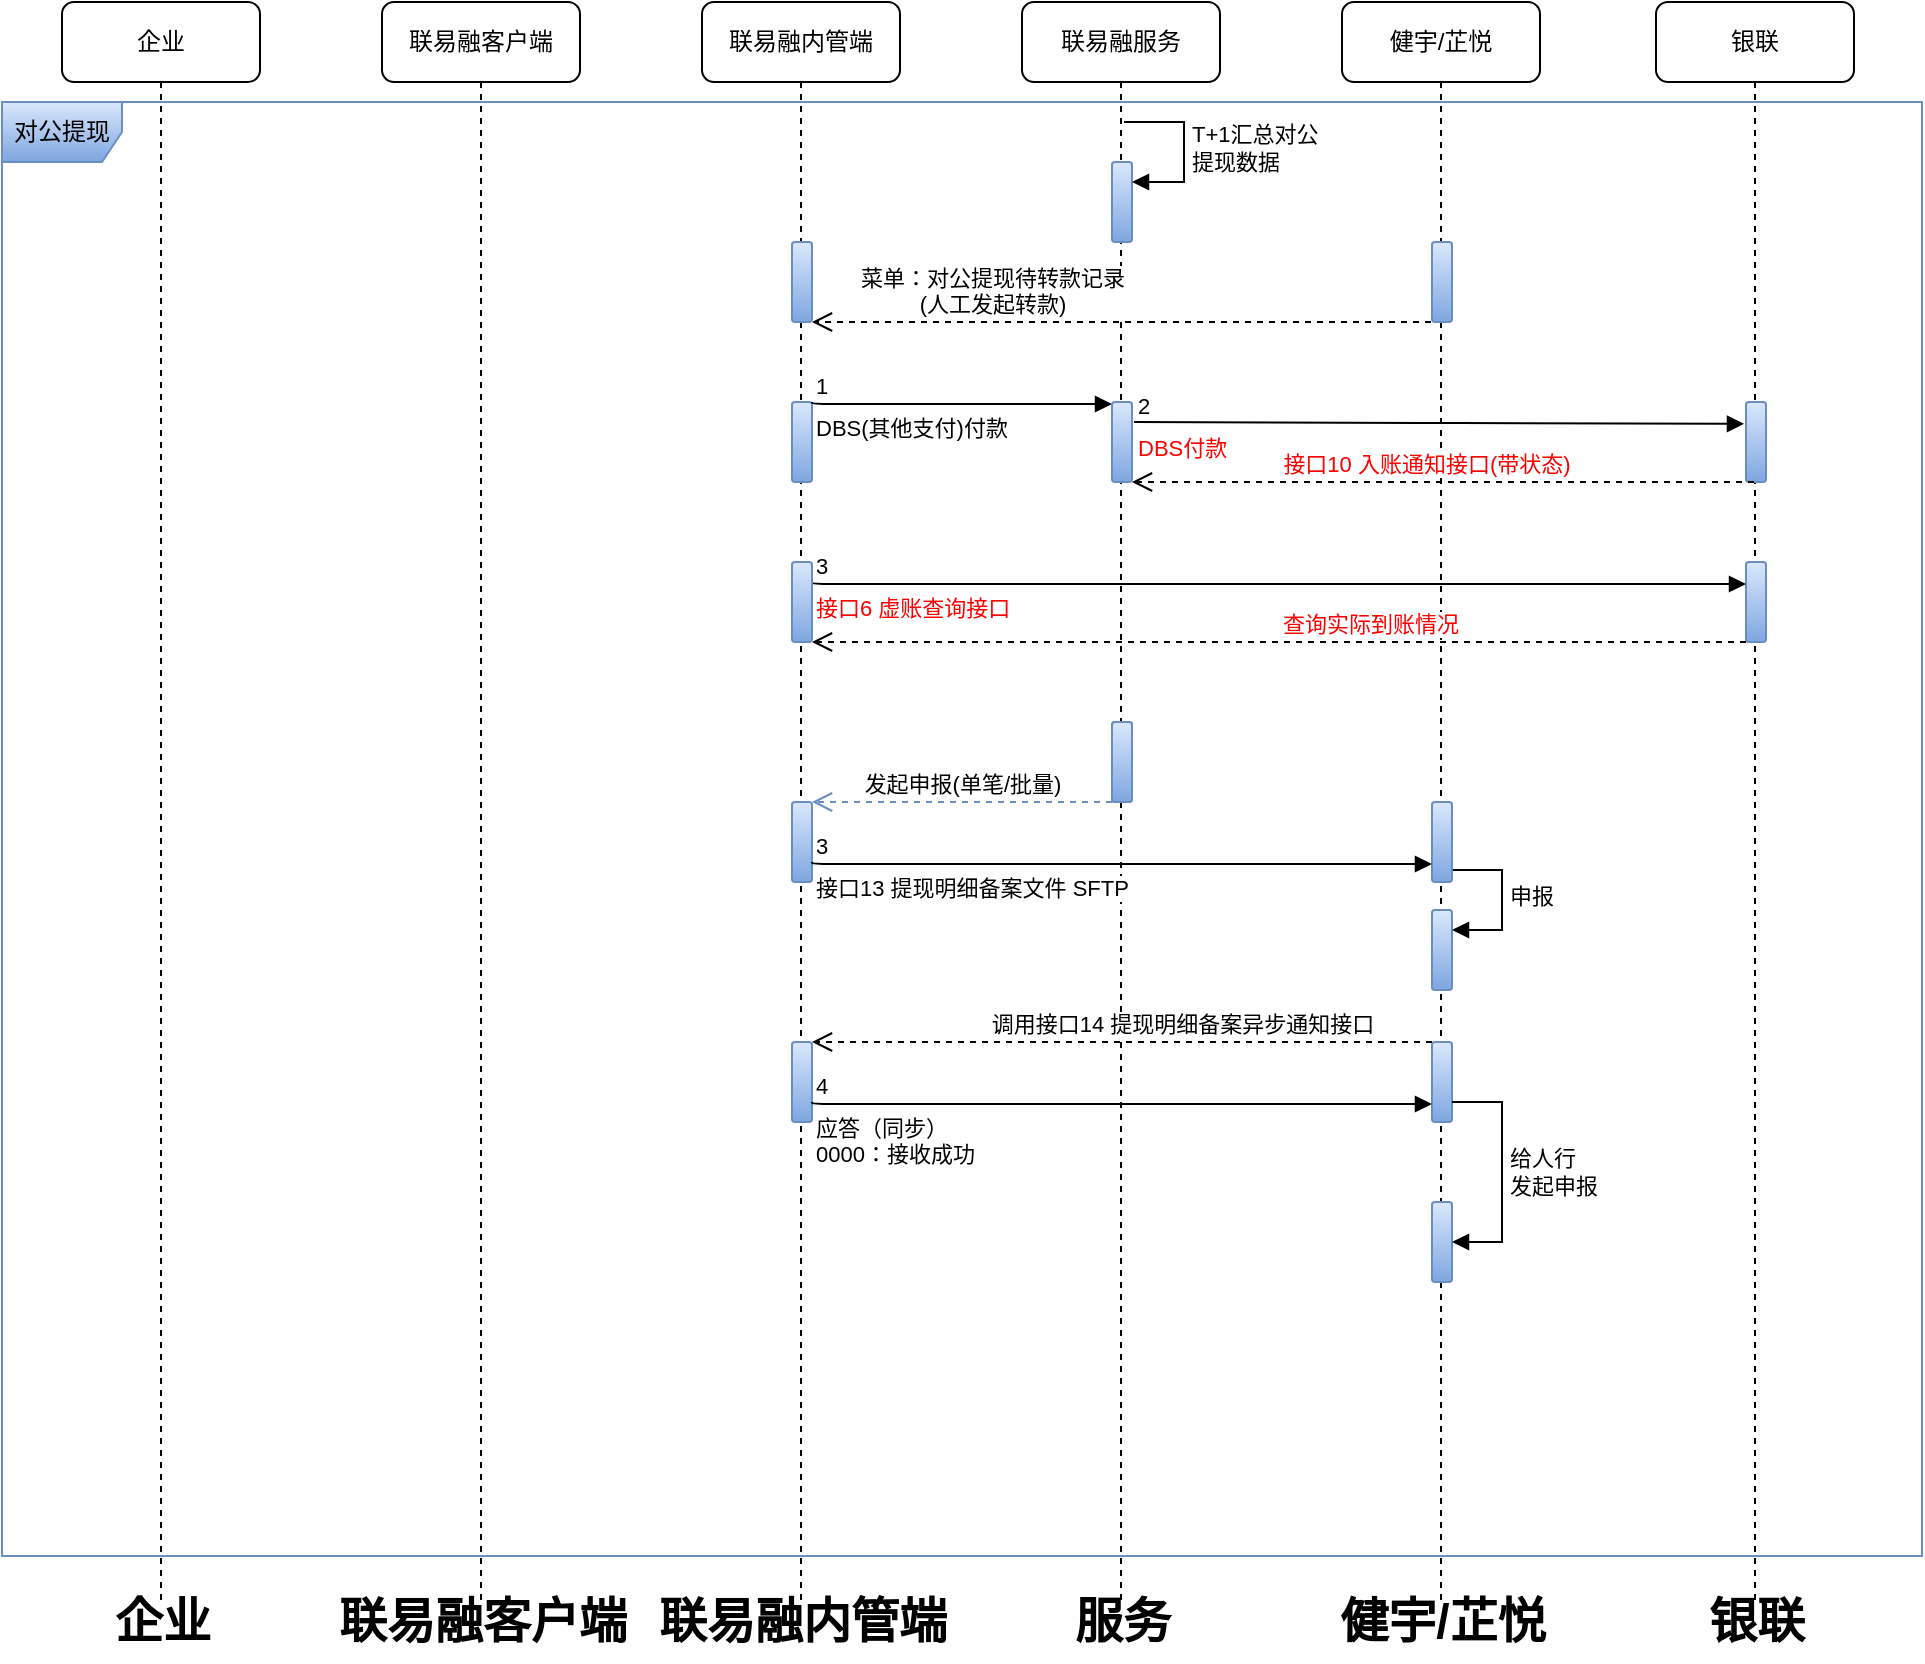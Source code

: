 <mxfile version="21.5.2" type="github">
  <diagram name="第 1 页" id="cecb9tNHnT4WKb9MnGJK">
    <mxGraphModel dx="1445" dy="774" grid="1" gridSize="10" guides="1" tooltips="1" connect="1" arrows="1" fold="1" page="1" pageScale="1" pageWidth="827" pageHeight="1169" math="0" shadow="0">
      <root>
        <mxCell id="0" />
        <mxCell id="1" parent="0" />
        <mxCell id="uzARrTuZSLdGQsg_Jb-Q-1" value="企业" style="shape=umlLifeline;perimeter=lifelinePerimeter;whiteSpace=wrap;html=1;container=1;dropTarget=0;collapsible=0;recursiveResize=0;outlineConnect=0;portConstraint=eastwest;newEdgeStyle={&quot;edgeStyle&quot;:&quot;elbowEdgeStyle&quot;,&quot;elbow&quot;:&quot;vertical&quot;,&quot;curved&quot;:0,&quot;rounded&quot;:0};rounded=1;" vertex="1" parent="1">
          <mxGeometry x="30" y="40" width="99" height="800" as="geometry" />
        </mxCell>
        <mxCell id="uzARrTuZSLdGQsg_Jb-Q-2" value="联易融客户端" style="shape=umlLifeline;perimeter=lifelinePerimeter;whiteSpace=wrap;html=1;container=1;dropTarget=0;collapsible=0;recursiveResize=0;outlineConnect=0;portConstraint=eastwest;newEdgeStyle={&quot;edgeStyle&quot;:&quot;elbowEdgeStyle&quot;,&quot;elbow&quot;:&quot;vertical&quot;,&quot;curved&quot;:0,&quot;rounded&quot;:0};rounded=1;" vertex="1" parent="1">
          <mxGeometry x="190" y="40" width="99" height="800" as="geometry" />
        </mxCell>
        <mxCell id="uzARrTuZSLdGQsg_Jb-Q-3" value="联易融内管端" style="shape=umlLifeline;perimeter=lifelinePerimeter;whiteSpace=wrap;html=1;container=1;dropTarget=0;collapsible=0;recursiveResize=0;outlineConnect=0;portConstraint=eastwest;newEdgeStyle={&quot;edgeStyle&quot;:&quot;elbowEdgeStyle&quot;,&quot;elbow&quot;:&quot;vertical&quot;,&quot;curved&quot;:0,&quot;rounded&quot;:0};rounded=1;" vertex="1" parent="1">
          <mxGeometry x="350" y="40" width="99" height="800" as="geometry" />
        </mxCell>
        <mxCell id="uzARrTuZSLdGQsg_Jb-Q-4" value="" style="html=1;points=[];perimeter=orthogonalPerimeter;outlineConnect=0;targetShapes=umlLifeline;portConstraint=eastwest;newEdgeStyle={&quot;edgeStyle&quot;:&quot;elbowEdgeStyle&quot;,&quot;elbow&quot;:&quot;vertical&quot;,&quot;curved&quot;:0,&quot;rounded&quot;:0};fillColor=#dae8fc;gradientColor=#7ea6e0;strokeColor=#6c8ebf;rounded=1;" vertex="1" parent="uzARrTuZSLdGQsg_Jb-Q-3">
          <mxGeometry x="45" y="200" width="10" height="40" as="geometry" />
        </mxCell>
        <mxCell id="uzARrTuZSLdGQsg_Jb-Q-5" value="联易融服务" style="shape=umlLifeline;perimeter=lifelinePerimeter;whiteSpace=wrap;html=1;container=1;dropTarget=0;collapsible=0;recursiveResize=0;outlineConnect=0;portConstraint=eastwest;newEdgeStyle={&quot;edgeStyle&quot;:&quot;elbowEdgeStyle&quot;,&quot;elbow&quot;:&quot;vertical&quot;,&quot;curved&quot;:0,&quot;rounded&quot;:0};rounded=1;" vertex="1" parent="1">
          <mxGeometry x="510" y="40" width="99" height="800" as="geometry" />
        </mxCell>
        <mxCell id="uzARrTuZSLdGQsg_Jb-Q-6" value="" style="html=1;points=[];perimeter=orthogonalPerimeter;outlineConnect=0;targetShapes=umlLifeline;portConstraint=eastwest;newEdgeStyle={&quot;edgeStyle&quot;:&quot;elbowEdgeStyle&quot;,&quot;elbow&quot;:&quot;vertical&quot;,&quot;curved&quot;:0,&quot;rounded&quot;:0};fillColor=#dae8fc;strokeColor=#6c8ebf;gradientColor=#7ea6e0;rounded=1;" vertex="1" parent="uzARrTuZSLdGQsg_Jb-Q-5">
          <mxGeometry x="45" y="80" width="10" height="40" as="geometry" />
        </mxCell>
        <mxCell id="uzARrTuZSLdGQsg_Jb-Q-7" value="T+1汇总对公&lt;br&gt;提现数据" style="html=1;align=left;spacingLeft=2;endArrow=block;rounded=1;edgeStyle=orthogonalEdgeStyle;curved=0;rounded=0;" edge="1" parent="uzARrTuZSLdGQsg_Jb-Q-5" target="uzARrTuZSLdGQsg_Jb-Q-6">
          <mxGeometry relative="1" as="geometry">
            <mxPoint x="51" y="60" as="sourcePoint" />
            <Array as="points">
              <mxPoint x="81" y="90" />
            </Array>
          </mxGeometry>
        </mxCell>
        <mxCell id="uzARrTuZSLdGQsg_Jb-Q-8" value="健宇/芷悦" style="shape=umlLifeline;perimeter=lifelinePerimeter;whiteSpace=wrap;html=1;container=1;dropTarget=0;collapsible=0;recursiveResize=0;outlineConnect=0;portConstraint=eastwest;newEdgeStyle={&quot;edgeStyle&quot;:&quot;elbowEdgeStyle&quot;,&quot;elbow&quot;:&quot;vertical&quot;,&quot;curved&quot;:0,&quot;rounded&quot;:0};rounded=1;" vertex="1" parent="1">
          <mxGeometry x="670" y="40" width="99" height="800" as="geometry" />
        </mxCell>
        <mxCell id="uzARrTuZSLdGQsg_Jb-Q-9" value="" style="html=1;points=[];perimeter=orthogonalPerimeter;outlineConnect=0;targetShapes=umlLifeline;portConstraint=eastwest;newEdgeStyle={&quot;edgeStyle&quot;:&quot;elbowEdgeStyle&quot;,&quot;elbow&quot;:&quot;vertical&quot;,&quot;curved&quot;:0,&quot;rounded&quot;:0};fillColor=#dae8fc;gradientColor=#7ea6e0;strokeColor=#6c8ebf;rounded=1;" vertex="1" parent="uzARrTuZSLdGQsg_Jb-Q-8">
          <mxGeometry x="45" y="120" width="10" height="40" as="geometry" />
        </mxCell>
        <mxCell id="uzARrTuZSLdGQsg_Jb-Q-10" value="" style="html=1;points=[];perimeter=orthogonalPerimeter;outlineConnect=0;targetShapes=umlLifeline;portConstraint=eastwest;newEdgeStyle={&quot;edgeStyle&quot;:&quot;elbowEdgeStyle&quot;,&quot;elbow&quot;:&quot;vertical&quot;,&quot;curved&quot;:0,&quot;rounded&quot;:0};fillColor=#dae8fc;gradientColor=#7ea6e0;strokeColor=#6c8ebf;rounded=1;" vertex="1" parent="uzARrTuZSLdGQsg_Jb-Q-8">
          <mxGeometry x="45" y="454" width="10" height="40" as="geometry" />
        </mxCell>
        <mxCell id="uzARrTuZSLdGQsg_Jb-Q-11" value="申报" style="html=1;align=left;spacingLeft=2;endArrow=block;rounded=1;edgeStyle=orthogonalEdgeStyle;curved=0;rounded=0;" edge="1" parent="uzARrTuZSLdGQsg_Jb-Q-8" target="uzARrTuZSLdGQsg_Jb-Q-10">
          <mxGeometry relative="1" as="geometry">
            <mxPoint x="50" y="434" as="sourcePoint" />
            <Array as="points">
              <mxPoint x="80" y="464" />
            </Array>
          </mxGeometry>
        </mxCell>
        <mxCell id="uzARrTuZSLdGQsg_Jb-Q-12" value="" style="html=1;points=[];perimeter=orthogonalPerimeter;outlineConnect=0;targetShapes=umlLifeline;portConstraint=eastwest;newEdgeStyle={&quot;edgeStyle&quot;:&quot;elbowEdgeStyle&quot;,&quot;elbow&quot;:&quot;vertical&quot;,&quot;curved&quot;:0,&quot;rounded&quot;:0};fillColor=#dae8fc;gradientColor=#7ea6e0;strokeColor=#6c8ebf;rounded=1;" vertex="1" parent="uzARrTuZSLdGQsg_Jb-Q-8">
          <mxGeometry x="45" y="520" width="10" height="40" as="geometry" />
        </mxCell>
        <mxCell id="uzARrTuZSLdGQsg_Jb-Q-13" value="" style="html=1;points=[];perimeter=orthogonalPerimeter;outlineConnect=0;targetShapes=umlLifeline;portConstraint=eastwest;newEdgeStyle={&quot;edgeStyle&quot;:&quot;elbowEdgeStyle&quot;,&quot;elbow&quot;:&quot;vertical&quot;,&quot;curved&quot;:0,&quot;rounded&quot;:0};fillColor=#dae8fc;strokeColor=#6c8ebf;rounded=1;gradientColor=#7ea6e0;" vertex="1" parent="uzARrTuZSLdGQsg_Jb-Q-8">
          <mxGeometry x="-275" y="400" width="10" height="40" as="geometry" />
        </mxCell>
        <mxCell id="uzARrTuZSLdGQsg_Jb-Q-14" value="" style="html=1;points=[];perimeter=orthogonalPerimeter;outlineConnect=0;targetShapes=umlLifeline;portConstraint=eastwest;newEdgeStyle={&quot;edgeStyle&quot;:&quot;elbowEdgeStyle&quot;,&quot;elbow&quot;:&quot;vertical&quot;,&quot;curved&quot;:0,&quot;rounded&quot;:0};fillColor=#dae8fc;strokeColor=#6c8ebf;rounded=1;gradientColor=#7ea6e0;" vertex="1" parent="uzARrTuZSLdGQsg_Jb-Q-8">
          <mxGeometry x="45" y="400" width="10" height="40" as="geometry" />
        </mxCell>
        <mxCell id="uzARrTuZSLdGQsg_Jb-Q-15" value="" style="html=1;points=[];perimeter=orthogonalPerimeter;outlineConnect=0;targetShapes=umlLifeline;portConstraint=eastwest;newEdgeStyle={&quot;edgeStyle&quot;:&quot;elbowEdgeStyle&quot;,&quot;elbow&quot;:&quot;vertical&quot;,&quot;curved&quot;:0,&quot;rounded&quot;:0};fillColor=#dae8fc;gradientColor=#7ea6e0;strokeColor=#6c8ebf;rounded=1;" vertex="1" parent="uzARrTuZSLdGQsg_Jb-Q-8">
          <mxGeometry x="-115" y="360" width="10" height="40" as="geometry" />
        </mxCell>
        <mxCell id="uzARrTuZSLdGQsg_Jb-Q-16" value="&lt;font&gt;发起申报(单笔/批量)&lt;/font&gt;" style="html=1;verticalAlign=bottom;endArrow=open;dashed=1;endSize=8;edgeStyle=elbowEdgeStyle;elbow=vertical;curved=0;rounded=1;fillColor=#dae8fc;gradientColor=#7ea6e0;strokeColor=#6c8ebf;fontColor=#000000;" edge="1" parent="uzARrTuZSLdGQsg_Jb-Q-8">
          <mxGeometry relative="1" as="geometry">
            <mxPoint x="-115" y="400" as="sourcePoint" />
            <mxPoint x="-265" y="400" as="targetPoint" />
            <Array as="points">
              <mxPoint x="-240" y="400" />
            </Array>
            <mxPoint as="offset" />
          </mxGeometry>
        </mxCell>
        <mxCell id="uzARrTuZSLdGQsg_Jb-Q-17" value="接口13 提现明细备案文件 SFTP" style="endArrow=block;endFill=1;html=1;edgeStyle=orthogonalEdgeStyle;align=left;verticalAlign=top;rounded=1;" edge="1" parent="uzARrTuZSLdGQsg_Jb-Q-8">
          <mxGeometry x="-1" relative="1" as="geometry">
            <mxPoint x="-265" y="430" as="sourcePoint" />
            <mxPoint x="45" y="431" as="targetPoint" />
            <Array as="points">
              <mxPoint x="-265" y="431" />
            </Array>
            <mxPoint as="offset" />
          </mxGeometry>
        </mxCell>
        <mxCell id="uzARrTuZSLdGQsg_Jb-Q-18" value="3" style="edgeLabel;resizable=0;html=1;align=left;verticalAlign=bottom;rounded=1;" connectable="0" vertex="1" parent="uzARrTuZSLdGQsg_Jb-Q-17">
          <mxGeometry x="-1" relative="1" as="geometry" />
        </mxCell>
        <mxCell id="uzARrTuZSLdGQsg_Jb-Q-19" value="" style="html=1;points=[];perimeter=orthogonalPerimeter;outlineConnect=0;targetShapes=umlLifeline;portConstraint=eastwest;newEdgeStyle={&quot;edgeStyle&quot;:&quot;elbowEdgeStyle&quot;,&quot;elbow&quot;:&quot;vertical&quot;,&quot;curved&quot;:0,&quot;rounded&quot;:0};fillColor=#dae8fc;gradientColor=#7ea6e0;strokeColor=#6c8ebf;rounded=1;" vertex="1" parent="uzARrTuZSLdGQsg_Jb-Q-8">
          <mxGeometry x="-275" y="520" width="10" height="40" as="geometry" />
        </mxCell>
        <mxCell id="uzARrTuZSLdGQsg_Jb-Q-20" value="调用接口14 提现明细备案异步通知接口" style="html=1;verticalAlign=bottom;endArrow=open;dashed=1;endSize=8;edgeStyle=elbowEdgeStyle;elbow=vertical;curved=0;rounded=1;" edge="1" parent="uzARrTuZSLdGQsg_Jb-Q-8">
          <mxGeometry x="-0.194" relative="1" as="geometry">
            <mxPoint x="45" y="520" as="sourcePoint" />
            <mxPoint x="-265" y="520" as="targetPoint" />
            <Array as="points">
              <mxPoint x="-240" y="520" />
            </Array>
            <mxPoint as="offset" />
          </mxGeometry>
        </mxCell>
        <mxCell id="uzARrTuZSLdGQsg_Jb-Q-21" value="应答（同步）&lt;br&gt;0000：接收成功" style="endArrow=block;endFill=1;html=1;edgeStyle=orthogonalEdgeStyle;align=left;verticalAlign=top;rounded=1;" edge="1" parent="uzARrTuZSLdGQsg_Jb-Q-8">
          <mxGeometry x="-1" relative="1" as="geometry">
            <mxPoint x="-265" y="550" as="sourcePoint" />
            <mxPoint x="45" y="551" as="targetPoint" />
            <Array as="points">
              <mxPoint x="-265" y="551" />
            </Array>
            <mxPoint as="offset" />
          </mxGeometry>
        </mxCell>
        <mxCell id="uzARrTuZSLdGQsg_Jb-Q-22" value="4" style="edgeLabel;resizable=0;html=1;align=left;verticalAlign=bottom;rounded=1;" connectable="0" vertex="1" parent="uzARrTuZSLdGQsg_Jb-Q-21">
          <mxGeometry x="-1" relative="1" as="geometry" />
        </mxCell>
        <mxCell id="uzARrTuZSLdGQsg_Jb-Q-23" value="" style="html=1;points=[];perimeter=orthogonalPerimeter;outlineConnect=0;targetShapes=umlLifeline;portConstraint=eastwest;newEdgeStyle={&quot;edgeStyle&quot;:&quot;elbowEdgeStyle&quot;,&quot;elbow&quot;:&quot;vertical&quot;,&quot;curved&quot;:0,&quot;rounded&quot;:0};fillColor=#dae8fc;gradientColor=#7ea6e0;strokeColor=#6c8ebf;rounded=1;" vertex="1" parent="uzARrTuZSLdGQsg_Jb-Q-8">
          <mxGeometry x="45" y="600" width="10" height="40" as="geometry" />
        </mxCell>
        <mxCell id="uzARrTuZSLdGQsg_Jb-Q-24" value="给人行&lt;br&gt;发起申报" style="html=1;align=left;spacingLeft=2;endArrow=block;rounded=1;edgeStyle=orthogonalEdgeStyle;curved=0;rounded=0;" edge="1" parent="uzARrTuZSLdGQsg_Jb-Q-8" source="uzARrTuZSLdGQsg_Jb-Q-12" target="uzARrTuZSLdGQsg_Jb-Q-23">
          <mxGeometry relative="1" as="geometry">
            <mxPoint x="54.5" y="560" as="sourcePoint" />
            <Array as="points">
              <mxPoint x="80" y="550" />
              <mxPoint x="80" y="620" />
            </Array>
            <mxPoint x="105" y="570" as="targetPoint" />
          </mxGeometry>
        </mxCell>
        <mxCell id="uzARrTuZSLdGQsg_Jb-Q-25" value="" style="html=1;points=[];perimeter=orthogonalPerimeter;outlineConnect=0;targetShapes=umlLifeline;portConstraint=eastwest;newEdgeStyle={&quot;edgeStyle&quot;:&quot;elbowEdgeStyle&quot;,&quot;elbow&quot;:&quot;vertical&quot;,&quot;curved&quot;:0,&quot;rounded&quot;:0};fillColor=#dae8fc;strokeColor=#6c8ebf;rounded=1;gradientColor=#7ea6e0;" vertex="1" parent="uzARrTuZSLdGQsg_Jb-Q-8">
          <mxGeometry x="-115" y="360" width="10" height="40" as="geometry" />
        </mxCell>
        <mxCell id="uzARrTuZSLdGQsg_Jb-Q-26" value="银联" style="shape=umlLifeline;perimeter=lifelinePerimeter;whiteSpace=wrap;html=1;container=1;dropTarget=0;collapsible=0;recursiveResize=0;outlineConnect=0;portConstraint=eastwest;newEdgeStyle={&quot;edgeStyle&quot;:&quot;elbowEdgeStyle&quot;,&quot;elbow&quot;:&quot;vertical&quot;,&quot;curved&quot;:0,&quot;rounded&quot;:0};rounded=1;" vertex="1" parent="1">
          <mxGeometry x="827" y="40" width="99" height="800" as="geometry" />
        </mxCell>
        <mxCell id="uzARrTuZSLdGQsg_Jb-Q-27" value="" style="html=1;points=[];perimeter=orthogonalPerimeter;outlineConnect=0;targetShapes=umlLifeline;portConstraint=eastwest;newEdgeStyle={&quot;edgeStyle&quot;:&quot;elbowEdgeStyle&quot;,&quot;elbow&quot;:&quot;vertical&quot;,&quot;curved&quot;:0,&quot;rounded&quot;:0};fillColor=#dae8fc;gradientColor=#7ea6e0;strokeColor=#6c8ebf;rounded=1;" vertex="1" parent="uzARrTuZSLdGQsg_Jb-Q-26">
          <mxGeometry x="45" y="200" width="10" height="40" as="geometry" />
        </mxCell>
        <mxCell id="uzARrTuZSLdGQsg_Jb-Q-28" value="" style="html=1;points=[];perimeter=orthogonalPerimeter;outlineConnect=0;targetShapes=umlLifeline;portConstraint=eastwest;newEdgeStyle={&quot;edgeStyle&quot;:&quot;elbowEdgeStyle&quot;,&quot;elbow&quot;:&quot;vertical&quot;,&quot;curved&quot;:0,&quot;rounded&quot;:0};fillColor=#dae8fc;gradientColor=#7ea6e0;strokeColor=#6c8ebf;rounded=1;" vertex="1" parent="1">
          <mxGeometry x="872" y="320" width="10" height="40" as="geometry" />
        </mxCell>
        <mxCell id="uzARrTuZSLdGQsg_Jb-Q-29" value="对公提现" style="shape=umlFrame;whiteSpace=wrap;html=1;pointerEvents=0;fillColor=#dae8fc;gradientColor=#7ea6e0;strokeColor=#6c8ebf;rounded=1;" vertex="1" parent="1">
          <mxGeometry y="90" width="960" height="727" as="geometry" />
        </mxCell>
        <mxCell id="uzARrTuZSLdGQsg_Jb-Q-30" value="企业" style="text;strokeColor=none;fillColor=none;html=1;fontSize=24;fontStyle=1;verticalAlign=middle;align=center;rounded=1;" vertex="1" parent="1">
          <mxGeometry x="30" y="830" width="100" height="40" as="geometry" />
        </mxCell>
        <mxCell id="uzARrTuZSLdGQsg_Jb-Q-31" value="联易融客户端" style="text;strokeColor=none;fillColor=none;html=1;fontSize=24;fontStyle=1;verticalAlign=middle;align=center;rounded=1;" vertex="1" parent="1">
          <mxGeometry x="190" y="830" width="100" height="40" as="geometry" />
        </mxCell>
        <mxCell id="uzARrTuZSLdGQsg_Jb-Q-32" value="联易融内管端" style="text;strokeColor=none;fillColor=none;html=1;fontSize=24;fontStyle=1;verticalAlign=middle;align=center;rounded=1;" vertex="1" parent="1">
          <mxGeometry x="350" y="830" width="100" height="40" as="geometry" />
        </mxCell>
        <mxCell id="uzARrTuZSLdGQsg_Jb-Q-33" value="服务" style="text;strokeColor=none;fillColor=none;html=1;fontSize=24;fontStyle=1;verticalAlign=middle;align=center;rounded=1;" vertex="1" parent="1">
          <mxGeometry x="510" y="830" width="100" height="40" as="geometry" />
        </mxCell>
        <mxCell id="uzARrTuZSLdGQsg_Jb-Q-34" value="健宇/芷悦" style="text;strokeColor=none;fillColor=none;html=1;fontSize=24;fontStyle=1;verticalAlign=middle;align=center;rounded=1;" vertex="1" parent="1">
          <mxGeometry x="670" y="830" width="100" height="40" as="geometry" />
        </mxCell>
        <mxCell id="uzARrTuZSLdGQsg_Jb-Q-35" value="DBS(其他支付)付款" style="endArrow=block;endFill=1;html=1;edgeStyle=orthogonalEdgeStyle;align=left;verticalAlign=top;rounded=1;" edge="1" parent="1" target="uzARrTuZSLdGQsg_Jb-Q-39">
          <mxGeometry x="-1" relative="1" as="geometry">
            <mxPoint x="405" y="240" as="sourcePoint" />
            <mxPoint x="715" y="241" as="targetPoint" />
            <Array as="points">
              <mxPoint x="405" y="241" />
            </Array>
            <mxPoint as="offset" />
          </mxGeometry>
        </mxCell>
        <mxCell id="uzARrTuZSLdGQsg_Jb-Q-36" value="1" style="edgeLabel;resizable=0;html=1;align=left;verticalAlign=bottom;rounded=1;" connectable="0" vertex="1" parent="uzARrTuZSLdGQsg_Jb-Q-35">
          <mxGeometry x="-1" relative="1" as="geometry" />
        </mxCell>
        <mxCell id="uzARrTuZSLdGQsg_Jb-Q-37" value="菜单：对公提现待转款记录&lt;br&gt;(人工发起转款)" style="html=1;verticalAlign=bottom;endArrow=open;dashed=1;endSize=8;edgeStyle=elbowEdgeStyle;elbow=vertical;curved=0;rounded=1;entryX=1.5;entryY=1;entryDx=0;entryDy=0;entryPerimeter=0;" edge="1" parent="1">
          <mxGeometry x="0.418" relative="1" as="geometry">
            <mxPoint x="714.5" y="200" as="sourcePoint" />
            <mxPoint x="405" y="200" as="targetPoint" />
            <Array as="points">
              <mxPoint x="605" y="200" />
            </Array>
            <mxPoint as="offset" />
          </mxGeometry>
        </mxCell>
        <mxCell id="uzARrTuZSLdGQsg_Jb-Q-38" value="" style="html=1;points=[];perimeter=orthogonalPerimeter;outlineConnect=0;targetShapes=umlLifeline;portConstraint=eastwest;newEdgeStyle={&quot;edgeStyle&quot;:&quot;elbowEdgeStyle&quot;,&quot;elbow&quot;:&quot;vertical&quot;,&quot;curved&quot;:0,&quot;rounded&quot;:0};fillColor=#dae8fc;gradientColor=#7ea6e0;strokeColor=#6c8ebf;rounded=1;" vertex="1" parent="1">
          <mxGeometry x="395" y="160" width="10" height="40" as="geometry" />
        </mxCell>
        <mxCell id="uzARrTuZSLdGQsg_Jb-Q-39" value="" style="html=1;points=[];perimeter=orthogonalPerimeter;outlineConnect=0;targetShapes=umlLifeline;portConstraint=eastwest;newEdgeStyle={&quot;edgeStyle&quot;:&quot;elbowEdgeStyle&quot;,&quot;elbow&quot;:&quot;vertical&quot;,&quot;curved&quot;:0,&quot;rounded&quot;:0};fillColor=#dae8fc;gradientColor=#7ea6e0;strokeColor=#6c8ebf;rounded=1;" vertex="1" parent="1">
          <mxGeometry x="555" y="240" width="10" height="40" as="geometry" />
        </mxCell>
        <mxCell id="uzARrTuZSLdGQsg_Jb-Q-40" value="接口10 入账通知接口(带状态)" style="html=1;verticalAlign=bottom;endArrow=open;dashed=1;endSize=8;edgeStyle=elbowEdgeStyle;elbow=vertical;curved=0;rounded=1;fontColor=#FF0000;" edge="1" parent="1" source="uzARrTuZSLdGQsg_Jb-Q-26">
          <mxGeometry x="0.059" relative="1" as="geometry">
            <mxPoint x="720.0" y="223" as="sourcePoint" />
            <mxPoint x="565" y="280" as="targetPoint" />
            <Array as="points">
              <mxPoint x="840" y="280" />
            </Array>
            <mxPoint as="offset" />
          </mxGeometry>
        </mxCell>
        <mxCell id="uzARrTuZSLdGQsg_Jb-Q-41" value="接口6 虚账查询接口" style="endArrow=block;endFill=1;html=1;edgeStyle=orthogonalEdgeStyle;align=left;verticalAlign=top;rounded=1;fontColor=#FF0000;" edge="1" parent="1" target="uzARrTuZSLdGQsg_Jb-Q-28">
          <mxGeometry x="-1" relative="1" as="geometry">
            <mxPoint x="405" y="330" as="sourcePoint" />
            <mxPoint x="715" y="331" as="targetPoint" />
            <Array as="points">
              <mxPoint x="405" y="331" />
            </Array>
            <mxPoint as="offset" />
          </mxGeometry>
        </mxCell>
        <mxCell id="uzARrTuZSLdGQsg_Jb-Q-42" value="3" style="edgeLabel;resizable=0;html=1;align=left;verticalAlign=bottom;rounded=1;" connectable="0" vertex="1" parent="uzARrTuZSLdGQsg_Jb-Q-41">
          <mxGeometry x="-1" relative="1" as="geometry" />
        </mxCell>
        <mxCell id="uzARrTuZSLdGQsg_Jb-Q-43" value="查询实际到账情况" style="html=1;verticalAlign=bottom;endArrow=open;dashed=1;endSize=8;edgeStyle=elbowEdgeStyle;elbow=vertical;curved=0;rounded=1;fontColor=#FF0000;" edge="1" parent="1" source="uzARrTuZSLdGQsg_Jb-Q-28">
          <mxGeometry x="-0.194" relative="1" as="geometry">
            <mxPoint x="715" y="360" as="sourcePoint" />
            <mxPoint x="405" y="360" as="targetPoint" />
            <Array as="points">
              <mxPoint x="430" y="360" />
            </Array>
            <mxPoint as="offset" />
          </mxGeometry>
        </mxCell>
        <mxCell id="uzARrTuZSLdGQsg_Jb-Q-44" value="DBS付款" style="endArrow=block;endFill=1;html=1;edgeStyle=orthogonalEdgeStyle;align=left;verticalAlign=top;rounded=1;entryX=0.43;entryY=0.703;entryDx=0;entryDy=0;entryPerimeter=0;fontColor=#FF0000;" edge="1" parent="1">
          <mxGeometry x="-1" relative="1" as="geometry">
            <mxPoint x="566" y="250" as="sourcePoint" />
            <mxPoint x="871" y="250.9" as="targetPoint" />
            <Array as="points" />
            <mxPoint as="offset" />
          </mxGeometry>
        </mxCell>
        <mxCell id="uzARrTuZSLdGQsg_Jb-Q-45" value="2" style="edgeLabel;resizable=0;html=1;align=left;verticalAlign=bottom;rounded=1;" connectable="0" vertex="1" parent="uzARrTuZSLdGQsg_Jb-Q-44">
          <mxGeometry x="-1" relative="1" as="geometry" />
        </mxCell>
        <mxCell id="uzARrTuZSLdGQsg_Jb-Q-46" value="" style="html=1;points=[];perimeter=orthogonalPerimeter;outlineConnect=0;targetShapes=umlLifeline;portConstraint=eastwest;newEdgeStyle={&quot;edgeStyle&quot;:&quot;elbowEdgeStyle&quot;,&quot;elbow&quot;:&quot;vertical&quot;,&quot;curved&quot;:0,&quot;rounded&quot;:0};fillColor=#dae8fc;gradientColor=#7ea6e0;strokeColor=#6c8ebf;rounded=1;" vertex="1" parent="1">
          <mxGeometry x="395" y="320" width="10" height="40" as="geometry" />
        </mxCell>
        <mxCell id="uzARrTuZSLdGQsg_Jb-Q-47" value="银联" style="text;strokeColor=none;fillColor=none;html=1;fontSize=24;fontStyle=1;verticalAlign=middle;align=center;rounded=1;" vertex="1" parent="1">
          <mxGeometry x="827" y="830" width="100" height="40" as="geometry" />
        </mxCell>
      </root>
    </mxGraphModel>
  </diagram>
</mxfile>
